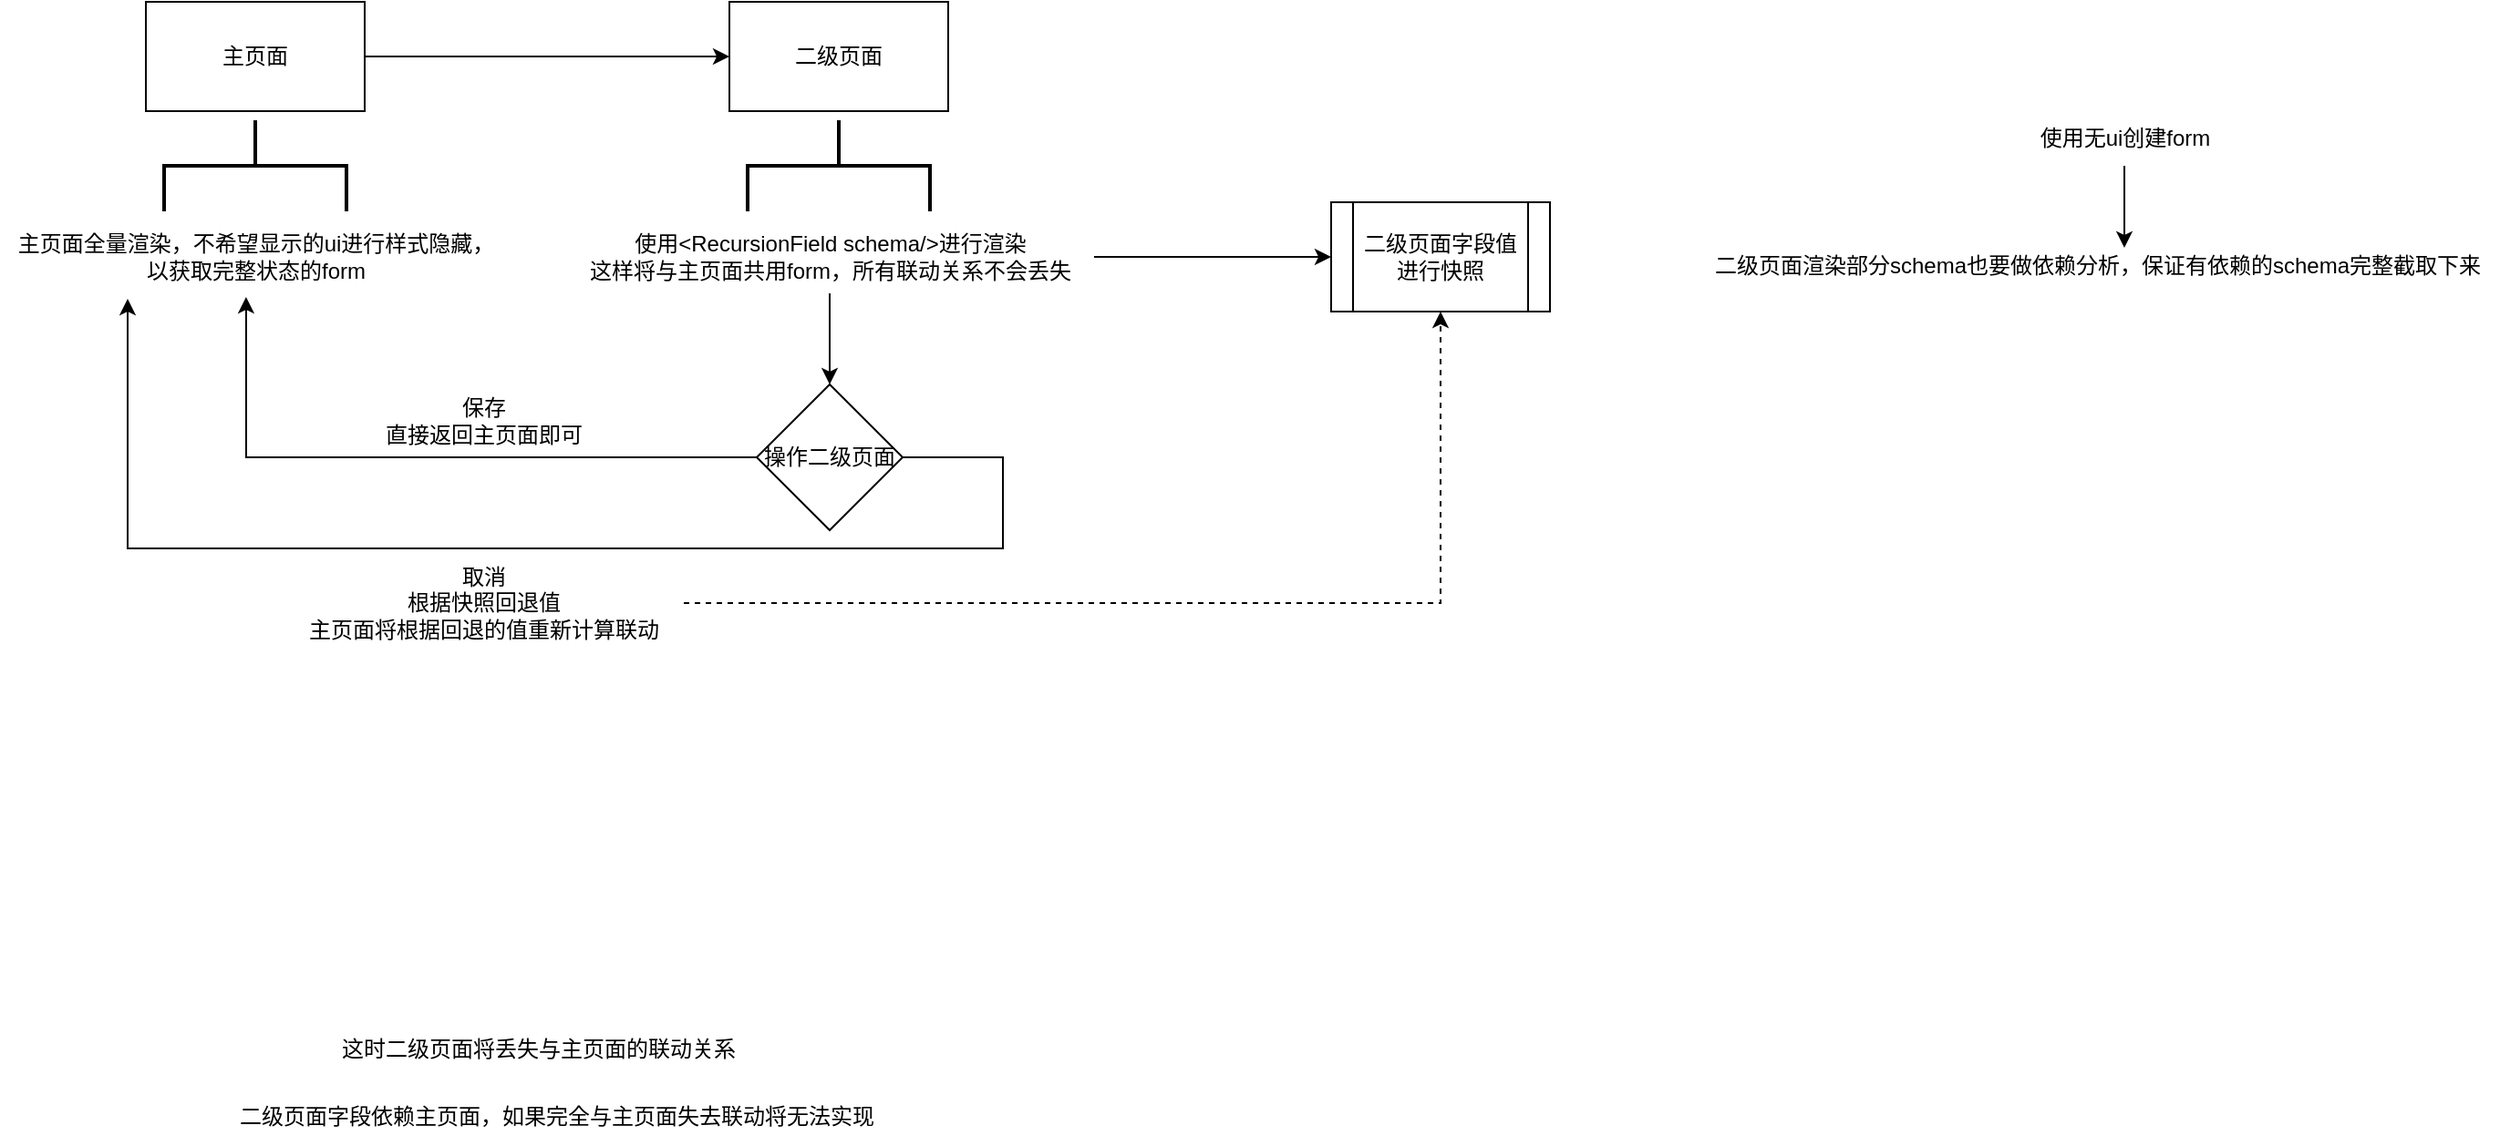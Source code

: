 <mxfile version="21.0.4" type="github">
  <diagram name="第 1 页" id="_yeJMhwyDleCnaa0IlxL">
    <mxGraphModel dx="1443" dy="771" grid="1" gridSize="10" guides="1" tooltips="1" connect="1" arrows="1" fold="1" page="1" pageScale="1" pageWidth="1169" pageHeight="1654" math="0" shadow="0">
      <root>
        <mxCell id="0" />
        <mxCell id="1" parent="0" />
        <mxCell id="Q3OfSgHD5-wVj7q53ZO--3" style="edgeStyle=orthogonalEdgeStyle;rounded=0;orthogonalLoop=1;jettySize=auto;html=1;" edge="1" parent="1" source="Q3OfSgHD5-wVj7q53ZO--1" target="Q3OfSgHD5-wVj7q53ZO--2">
          <mxGeometry relative="1" as="geometry" />
        </mxCell>
        <mxCell id="Q3OfSgHD5-wVj7q53ZO--1" value="主页面" style="rounded=0;whiteSpace=wrap;html=1;" vertex="1" parent="1">
          <mxGeometry x="280" y="200" width="120" height="60" as="geometry" />
        </mxCell>
        <mxCell id="Q3OfSgHD5-wVj7q53ZO--2" value="二级页面" style="rounded=0;whiteSpace=wrap;html=1;" vertex="1" parent="1">
          <mxGeometry x="600" y="200" width="120" height="60" as="geometry" />
        </mxCell>
        <mxCell id="Q3OfSgHD5-wVj7q53ZO--4" value="主页面全量渲染，不希望显示的ui进行样式隐藏，&lt;br&gt;以获取完整状态的form" style="text;html=1;align=center;verticalAlign=middle;resizable=0;points=[];autosize=1;strokeColor=none;fillColor=none;" vertex="1" parent="1">
          <mxGeometry x="200" y="320" width="280" height="40" as="geometry" />
        </mxCell>
        <mxCell id="Q3OfSgHD5-wVj7q53ZO--5" value="" style="strokeWidth=2;html=1;shape=mxgraph.flowchart.annotation_2;align=left;labelPosition=right;pointerEvents=1;rotation=90;" vertex="1" parent="1">
          <mxGeometry x="315" y="240" width="50" height="100" as="geometry" />
        </mxCell>
        <mxCell id="Q3OfSgHD5-wVj7q53ZO--20" style="edgeStyle=orthogonalEdgeStyle;rounded=0;orthogonalLoop=1;jettySize=auto;html=1;entryX=0.5;entryY=0;entryDx=0;entryDy=0;" edge="1" parent="1" source="Q3OfSgHD5-wVj7q53ZO--7" target="Q3OfSgHD5-wVj7q53ZO--19">
          <mxGeometry relative="1" as="geometry" />
        </mxCell>
        <mxCell id="Q3OfSgHD5-wVj7q53ZO--28" style="edgeStyle=orthogonalEdgeStyle;rounded=0;orthogonalLoop=1;jettySize=auto;html=1;entryX=0;entryY=0.5;entryDx=0;entryDy=0;" edge="1" parent="1" source="Q3OfSgHD5-wVj7q53ZO--7" target="Q3OfSgHD5-wVj7q53ZO--27">
          <mxGeometry relative="1" as="geometry" />
        </mxCell>
        <mxCell id="Q3OfSgHD5-wVj7q53ZO--7" value="使用&amp;lt;RecursionField schema/&amp;gt;进行渲染&lt;br&gt;这样将与主页面共用form，所有联动关系不会丢失" style="text;html=1;align=center;verticalAlign=middle;resizable=0;points=[];autosize=1;strokeColor=none;fillColor=none;" vertex="1" parent="1">
          <mxGeometry x="510" y="320" width="290" height="40" as="geometry" />
        </mxCell>
        <mxCell id="Q3OfSgHD5-wVj7q53ZO--8" value="" style="strokeWidth=2;html=1;shape=mxgraph.flowchart.annotation_2;align=left;labelPosition=right;pointerEvents=1;rotation=90;" vertex="1" parent="1">
          <mxGeometry x="635" y="240" width="50" height="100" as="geometry" />
        </mxCell>
        <mxCell id="Q3OfSgHD5-wVj7q53ZO--9" value="这时二级页面将丢失与主页面的联动关系" style="text;html=1;align=center;verticalAlign=middle;resizable=0;points=[];autosize=1;strokeColor=none;fillColor=none;" vertex="1" parent="1">
          <mxGeometry x="375" y="760" width="240" height="30" as="geometry" />
        </mxCell>
        <mxCell id="Q3OfSgHD5-wVj7q53ZO--12" value="二级页面字段依赖主页面，如果完全与主页面失去联动将无法实现" style="text;html=1;align=center;verticalAlign=middle;resizable=0;points=[];autosize=1;strokeColor=none;fillColor=none;" vertex="1" parent="1">
          <mxGeometry x="320" y="797" width="370" height="30" as="geometry" />
        </mxCell>
        <mxCell id="Q3OfSgHD5-wVj7q53ZO--13" value="二级页面渲染部分schema也要做依赖分析，保证有依赖的schema完整截取下来" style="text;html=1;align=center;verticalAlign=middle;resizable=0;points=[];autosize=1;strokeColor=none;fillColor=none;" vertex="1" parent="1">
          <mxGeometry x="1130" y="330" width="440" height="30" as="geometry" />
        </mxCell>
        <mxCell id="Q3OfSgHD5-wVj7q53ZO--15" style="edgeStyle=orthogonalEdgeStyle;rounded=0;orthogonalLoop=1;jettySize=auto;html=1;" edge="1" parent="1" source="Q3OfSgHD5-wVj7q53ZO--14">
          <mxGeometry relative="1" as="geometry">
            <mxPoint x="1365" y="335" as="targetPoint" />
          </mxGeometry>
        </mxCell>
        <mxCell id="Q3OfSgHD5-wVj7q53ZO--14" value="使用无ui创建form" style="text;html=1;align=center;verticalAlign=middle;resizable=0;points=[];autosize=1;strokeColor=none;fillColor=none;" vertex="1" parent="1">
          <mxGeometry x="1305" y="260" width="120" height="30" as="geometry" />
        </mxCell>
        <mxCell id="Q3OfSgHD5-wVj7q53ZO--22" style="edgeStyle=orthogonalEdgeStyle;rounded=0;orthogonalLoop=1;jettySize=auto;html=1;entryX=0.482;entryY=1.05;entryDx=0;entryDy=0;entryPerimeter=0;" edge="1" parent="1" source="Q3OfSgHD5-wVj7q53ZO--19" target="Q3OfSgHD5-wVj7q53ZO--4">
          <mxGeometry relative="1" as="geometry" />
        </mxCell>
        <mxCell id="Q3OfSgHD5-wVj7q53ZO--24" style="edgeStyle=orthogonalEdgeStyle;rounded=0;orthogonalLoop=1;jettySize=auto;html=1;entryX=0.25;entryY=1.075;entryDx=0;entryDy=0;entryPerimeter=0;" edge="1" parent="1" source="Q3OfSgHD5-wVj7q53ZO--19" target="Q3OfSgHD5-wVj7q53ZO--4">
          <mxGeometry relative="1" as="geometry">
            <mxPoint x="730" y="550" as="targetPoint" />
            <Array as="points">
              <mxPoint x="750" y="450" />
              <mxPoint x="750" y="500" />
              <mxPoint x="270" y="500" />
            </Array>
          </mxGeometry>
        </mxCell>
        <mxCell id="Q3OfSgHD5-wVj7q53ZO--19" value="操作二级页面" style="rhombus;whiteSpace=wrap;html=1;" vertex="1" parent="1">
          <mxGeometry x="615" y="410" width="80" height="80" as="geometry" />
        </mxCell>
        <mxCell id="Q3OfSgHD5-wVj7q53ZO--25" value="保存&lt;br&gt;直接返回主页面即可" style="text;html=1;align=center;verticalAlign=middle;resizable=0;points=[];autosize=1;strokeColor=none;fillColor=none;" vertex="1" parent="1">
          <mxGeometry x="400" y="410" width="130" height="40" as="geometry" />
        </mxCell>
        <mxCell id="Q3OfSgHD5-wVj7q53ZO--29" style="edgeStyle=orthogonalEdgeStyle;rounded=0;orthogonalLoop=1;jettySize=auto;html=1;entryX=0.5;entryY=1;entryDx=0;entryDy=0;dashed=1;" edge="1" parent="1" source="Q3OfSgHD5-wVj7q53ZO--26" target="Q3OfSgHD5-wVj7q53ZO--27">
          <mxGeometry relative="1" as="geometry" />
        </mxCell>
        <mxCell id="Q3OfSgHD5-wVj7q53ZO--26" value="取消&lt;br&gt;根据快照回退值&lt;br&gt;主页面将根据回退的值重新计算联动" style="text;html=1;align=center;verticalAlign=middle;resizable=0;points=[];autosize=1;strokeColor=none;fillColor=none;" vertex="1" parent="1">
          <mxGeometry x="355" y="500" width="220" height="60" as="geometry" />
        </mxCell>
        <mxCell id="Q3OfSgHD5-wVj7q53ZO--27" value="二级页面字段值进行快照" style="shape=process;whiteSpace=wrap;html=1;backgroundOutline=1;" vertex="1" parent="1">
          <mxGeometry x="930" y="310" width="120" height="60" as="geometry" />
        </mxCell>
      </root>
    </mxGraphModel>
  </diagram>
</mxfile>
